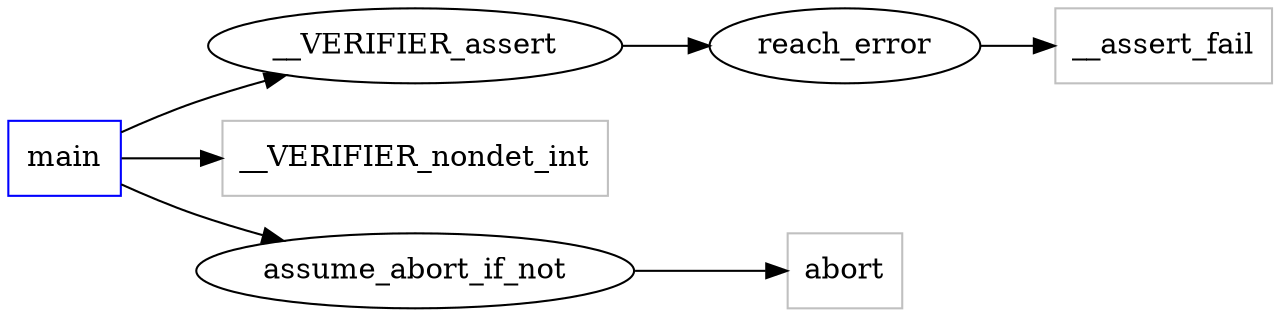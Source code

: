 digraph functioncalls {
rankdir=LR;

main [shape="box", color=blue];
__VERIFIER_assert [label="__VERIFIER_assert", ];
main -> __VERIFIER_assert;
__VERIFIER_nondet_int [label="__VERIFIER_nondet_int", shape="box", color=grey];
main -> __VERIFIER_nondet_int;
assume_abort_if_not [label="assume_abort_if_not", ];
main -> assume_abort_if_not;
reach_error [label="reach_error", ];
__VERIFIER_assert -> reach_error;
abort [label="abort", shape="box", color=grey];
assume_abort_if_not -> abort;
__assert_fail [label="__assert_fail", shape="box", color=grey];
reach_error -> __assert_fail;
}
